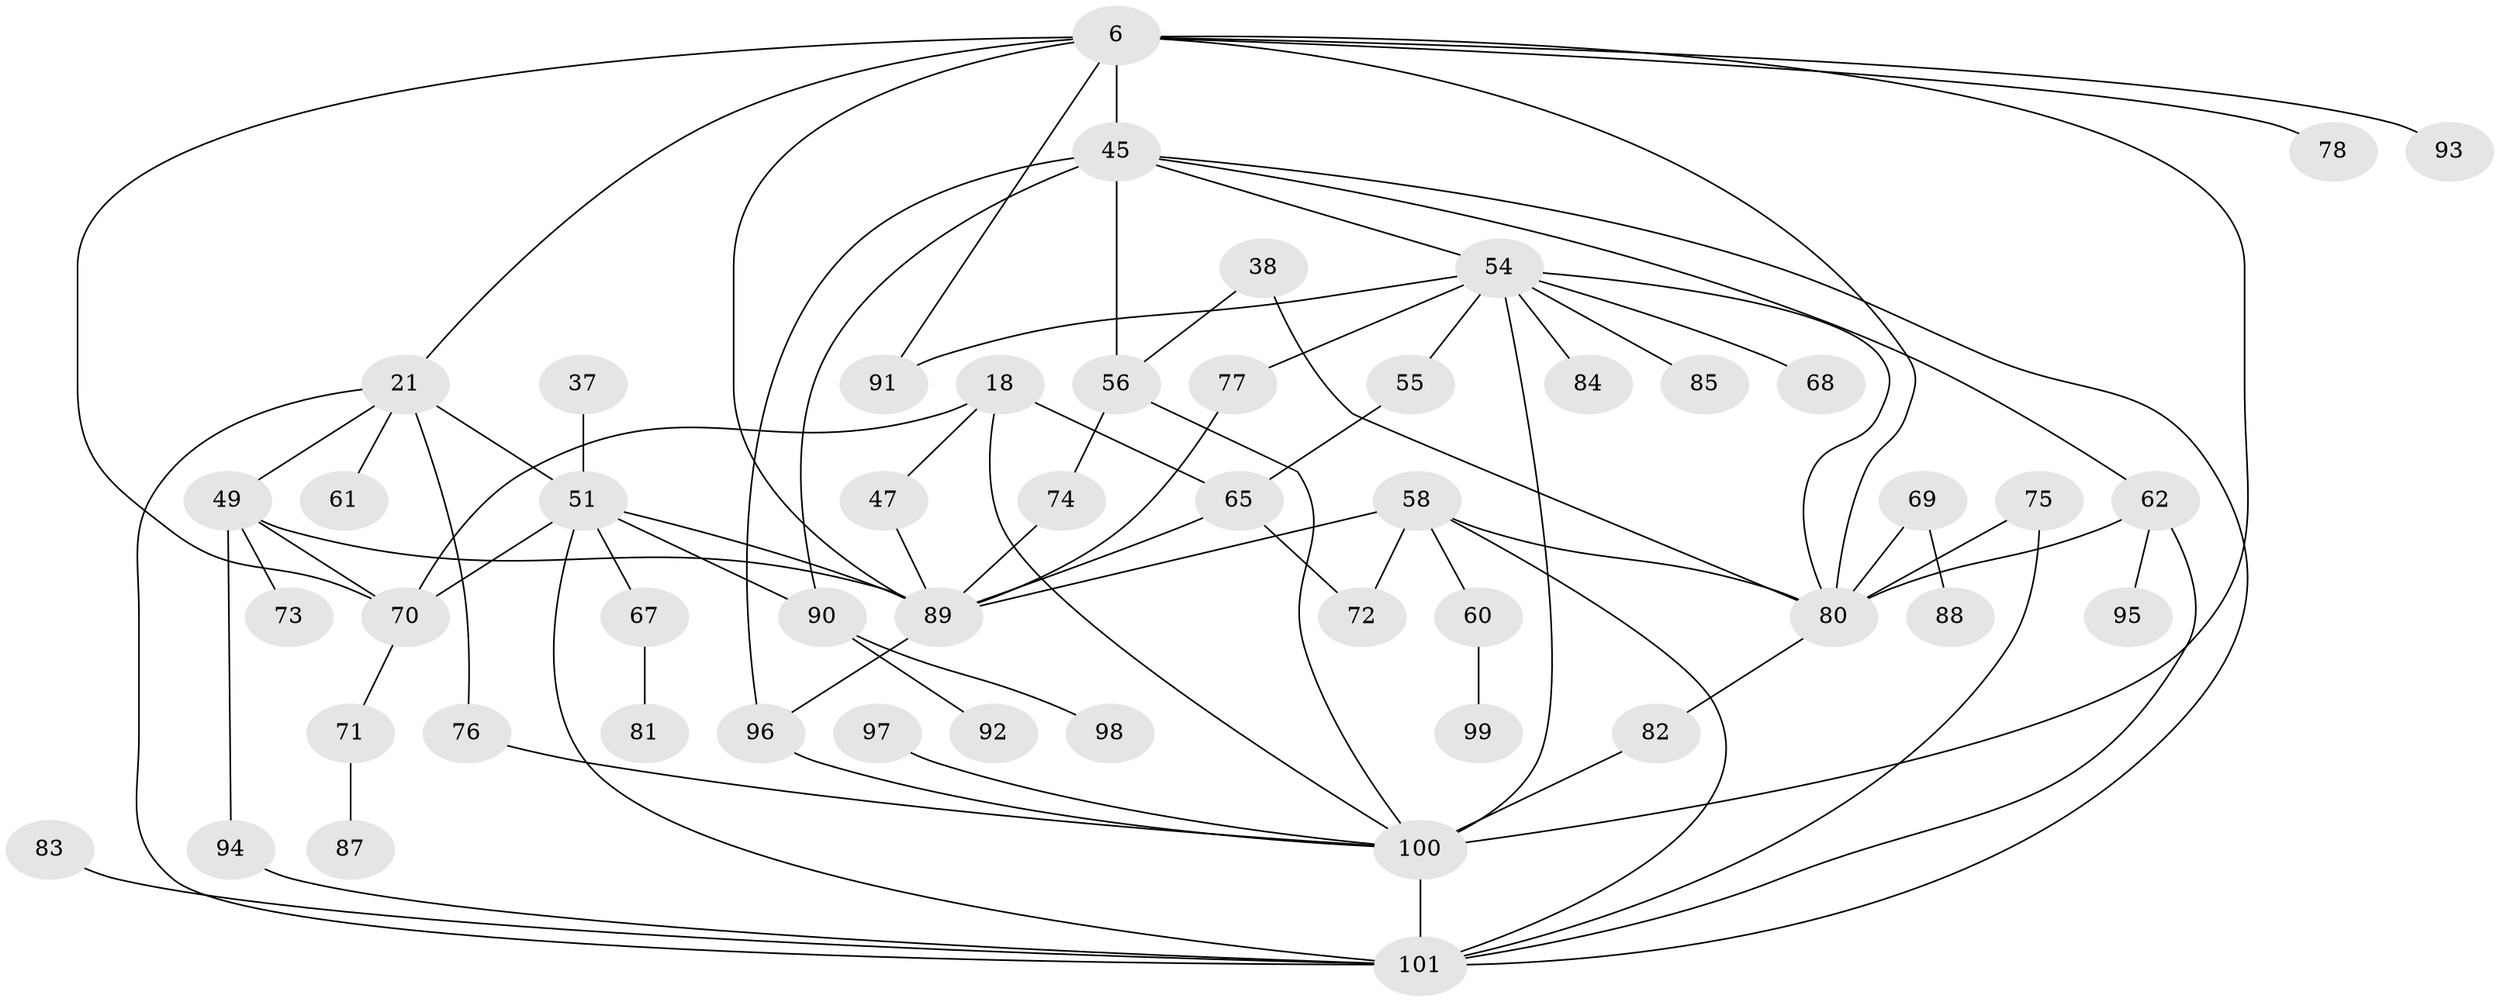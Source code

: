 // original degree distribution, {2: 0.297029702970297, 10: 0.009900990099009901, 4: 0.18811881188118812, 8: 0.019801980198019802, 5: 0.0594059405940594, 6: 0.04950495049504951, 3: 0.18811881188118812, 1: 0.18811881188118812}
// Generated by graph-tools (version 1.1) at 2025/41/03/09/25 04:41:12]
// undirected, 50 vertices, 79 edges
graph export_dot {
graph [start="1"]
  node [color=gray90,style=filled];
  6 [super="+4+5"];
  18;
  21 [super="+20"];
  37;
  38;
  45 [super="+28+15+13+40"];
  47;
  49 [super="+32"];
  51 [super="+17+19"];
  54 [super="+27+24+30+22+29"];
  55;
  56 [super="+34"];
  58 [super="+33"];
  60;
  61 [super="+23"];
  62;
  65 [super="+36"];
  67;
  68 [super="+25"];
  69;
  70 [super="+46"];
  71;
  72;
  73;
  74;
  75;
  76;
  77;
  78;
  80 [super="+50+57"];
  81;
  82 [super="+52"];
  83;
  84;
  85;
  87;
  88;
  89 [super="+44+66"];
  90;
  91;
  92;
  93;
  94;
  95;
  96 [super="+26"];
  97;
  98;
  99;
  100 [super="+63+86+1+43"];
  101 [super="+59+41+79"];
  6 -- 93;
  6 -- 70 [weight=3];
  6 -- 100 [weight=2];
  6 -- 78;
  6 -- 21;
  6 -- 91;
  6 -- 80 [weight=2];
  6 -- 45 [weight=3];
  6 -- 89 [weight=3];
  18 -- 47;
  18 -- 65 [weight=2];
  18 -- 70;
  18 -- 100;
  21 -- 61 [weight=2];
  21 -- 51 [weight=2];
  21 -- 76;
  21 -- 49;
  21 -- 101;
  37 -- 51;
  38 -- 56;
  38 -- 80;
  45 -- 56 [weight=2];
  45 -- 90;
  45 -- 62;
  45 -- 96;
  45 -- 54;
  45 -- 101;
  47 -- 89;
  49 -- 70;
  49 -- 73;
  49 -- 94;
  49 -- 89;
  51 -- 101 [weight=2];
  51 -- 70;
  51 -- 67;
  51 -- 90;
  51 -- 89;
  54 -- 80;
  54 -- 85;
  54 -- 77 [weight=2];
  54 -- 91;
  54 -- 55;
  54 -- 84;
  54 -- 100 [weight=3];
  54 -- 68;
  55 -- 65;
  56 -- 74;
  56 -- 100;
  58 -- 60;
  58 -- 72;
  58 -- 80;
  58 -- 101;
  58 -- 89 [weight=2];
  60 -- 99;
  62 -- 95;
  62 -- 80;
  62 -- 101;
  65 -- 72;
  65 -- 89;
  67 -- 81;
  69 -- 88;
  69 -- 80;
  70 -- 71;
  71 -- 87;
  74 -- 89;
  75 -- 80;
  75 -- 101;
  76 -- 100;
  77 -- 89;
  80 -- 82;
  82 -- 100;
  83 -- 101;
  89 -- 96;
  90 -- 92;
  90 -- 98;
  94 -- 101;
  96 -- 100;
  97 -- 100;
  100 -- 101 [weight=3];
}
